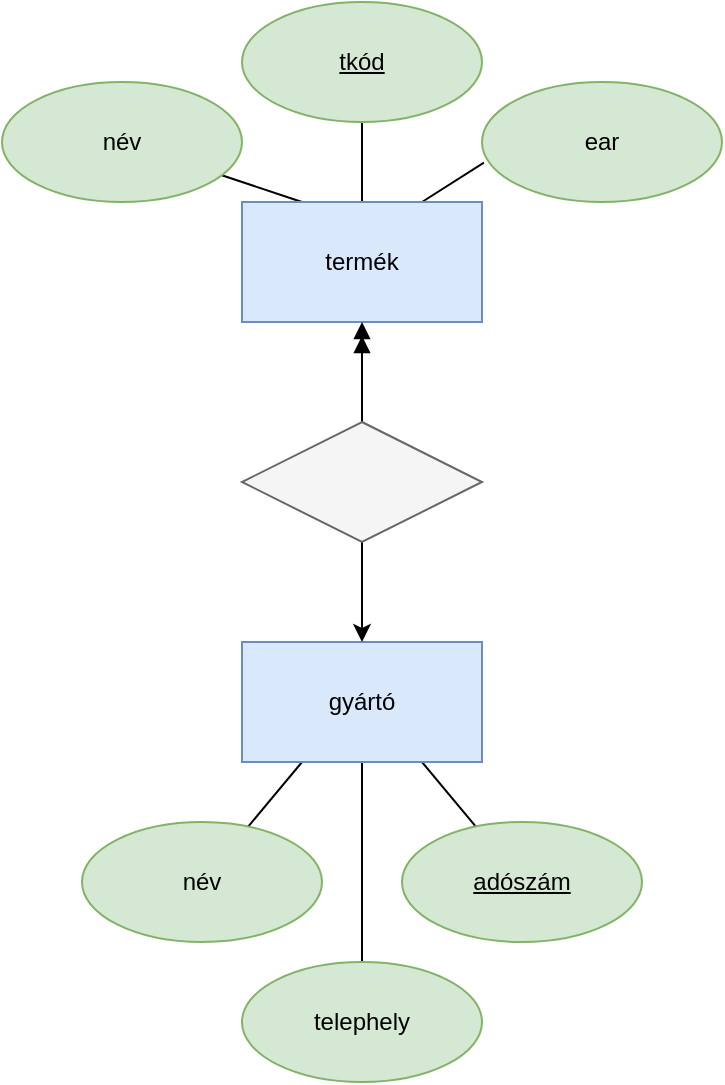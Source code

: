 <mxfile version="20.4.0" type="device"><diagram id="3Hn4xAxNsXAKJAQ3Ugm6" name="1 oldal"><mxGraphModel dx="865" dy="488" grid="1" gridSize="10" guides="1" tooltips="1" connect="1" arrows="1" fold="1" page="1" pageScale="1" pageWidth="827" pageHeight="1169" math="0" shadow="0"><root><mxCell id="0"/><mxCell id="1" parent="0"/><mxCell id="Jr_JVIh4iqFu1kXkExVv-23" style="edgeStyle=none;rounded=0;orthogonalLoop=1;jettySize=auto;html=1;exitX=0.25;exitY=0;exitDx=0;exitDy=0;endArrow=none;endFill=0;" edge="1" parent="1" source="Jr_JVIh4iqFu1kXkExVv-1" target="Jr_JVIh4iqFu1kXkExVv-22"><mxGeometry relative="1" as="geometry"/></mxCell><mxCell id="Jr_JVIh4iqFu1kXkExVv-24" style="edgeStyle=none;rounded=0;orthogonalLoop=1;jettySize=auto;html=1;exitX=0.5;exitY=0;exitDx=0;exitDy=0;entryX=0.5;entryY=1;entryDx=0;entryDy=0;endArrow=none;endFill=0;" edge="1" parent="1" source="Jr_JVIh4iqFu1kXkExVv-1" target="Jr_JVIh4iqFu1kXkExVv-20"><mxGeometry relative="1" as="geometry"/></mxCell><mxCell id="Jr_JVIh4iqFu1kXkExVv-25" style="edgeStyle=none;rounded=0;orthogonalLoop=1;jettySize=auto;html=1;exitX=0.75;exitY=0;exitDx=0;exitDy=0;entryX=0.008;entryY=0.672;entryDx=0;entryDy=0;entryPerimeter=0;endArrow=none;endFill=0;" edge="1" parent="1" source="Jr_JVIh4iqFu1kXkExVv-1" target="Jr_JVIh4iqFu1kXkExVv-21"><mxGeometry relative="1" as="geometry"/></mxCell><mxCell id="Jr_JVIh4iqFu1kXkExVv-1" value="termék" style="rounded=0;whiteSpace=wrap;html=1;fillColor=#dae8fc;strokeColor=#6c8ebf;" vertex="1" parent="1"><mxGeometry x="320" y="100" width="120" height="60" as="geometry"/></mxCell><mxCell id="Jr_JVIh4iqFu1kXkExVv-16" style="edgeStyle=none;rounded=0;orthogonalLoop=1;jettySize=auto;html=1;exitX=0.25;exitY=1;exitDx=0;exitDy=0;endArrow=none;endFill=0;" edge="1" parent="1" source="Jr_JVIh4iqFu1kXkExVv-2" target="Jr_JVIh4iqFu1kXkExVv-8"><mxGeometry relative="1" as="geometry"/></mxCell><mxCell id="Jr_JVIh4iqFu1kXkExVv-17" style="edgeStyle=none;rounded=0;orthogonalLoop=1;jettySize=auto;html=1;exitX=0.5;exitY=1;exitDx=0;exitDy=0;entryX=0.5;entryY=0;entryDx=0;entryDy=0;endArrow=none;endFill=0;" edge="1" parent="1" source="Jr_JVIh4iqFu1kXkExVv-2" target="Jr_JVIh4iqFu1kXkExVv-7"><mxGeometry relative="1" as="geometry"/></mxCell><mxCell id="Jr_JVIh4iqFu1kXkExVv-18" style="edgeStyle=none;rounded=0;orthogonalLoop=1;jettySize=auto;html=1;exitX=0.75;exitY=1;exitDx=0;exitDy=0;endArrow=none;endFill=0;" edge="1" parent="1" source="Jr_JVIh4iqFu1kXkExVv-2" target="Jr_JVIh4iqFu1kXkExVv-6"><mxGeometry relative="1" as="geometry"/></mxCell><mxCell id="Jr_JVIh4iqFu1kXkExVv-2" value="gyártó" style="rounded=0;whiteSpace=wrap;html=1;fillColor=#dae8fc;strokeColor=#6c8ebf;" vertex="1" parent="1"><mxGeometry x="320" y="320" width="120" height="60" as="geometry"/></mxCell><mxCell id="Jr_JVIh4iqFu1kXkExVv-4" style="edgeStyle=orthogonalEdgeStyle;rounded=0;orthogonalLoop=1;jettySize=auto;html=1;exitX=0.5;exitY=0;exitDx=0;exitDy=0;entryX=0.5;entryY=1;entryDx=0;entryDy=0;endArrow=doubleBlock;endFill=1;" edge="1" parent="1" source="Jr_JVIh4iqFu1kXkExVv-3" target="Jr_JVIh4iqFu1kXkExVv-1"><mxGeometry relative="1" as="geometry"/></mxCell><mxCell id="Jr_JVIh4iqFu1kXkExVv-5" style="edgeStyle=orthogonalEdgeStyle;rounded=0;orthogonalLoop=1;jettySize=auto;html=1;exitX=0.5;exitY=1;exitDx=0;exitDy=0;endArrow=classic;endFill=1;" edge="1" parent="1" source="Jr_JVIh4iqFu1kXkExVv-3" target="Jr_JVIh4iqFu1kXkExVv-2"><mxGeometry relative="1" as="geometry"/></mxCell><mxCell id="Jr_JVIh4iqFu1kXkExVv-3" value="" style="rhombus;whiteSpace=wrap;html=1;fillColor=#f5f5f5;fontColor=#333333;strokeColor=#666666;" vertex="1" parent="1"><mxGeometry x="320" y="210" width="120" height="60" as="geometry"/></mxCell><mxCell id="Jr_JVIh4iqFu1kXkExVv-6" value="&lt;u&gt;adószám&lt;/u&gt;" style="ellipse;whiteSpace=wrap;html=1;fillColor=#d5e8d4;strokeColor=#82b366;" vertex="1" parent="1"><mxGeometry x="400" y="410" width="120" height="60" as="geometry"/></mxCell><mxCell id="Jr_JVIh4iqFu1kXkExVv-7" value="telephely" style="ellipse;whiteSpace=wrap;html=1;fillColor=#d5e8d4;strokeColor=#82b366;" vertex="1" parent="1"><mxGeometry x="320" y="480" width="120" height="60" as="geometry"/></mxCell><mxCell id="Jr_JVIh4iqFu1kXkExVv-8" value="név" style="ellipse;whiteSpace=wrap;html=1;fillColor=#d5e8d4;strokeColor=#82b366;" vertex="1" parent="1"><mxGeometry x="240" y="410" width="120" height="60" as="geometry"/></mxCell><mxCell id="Jr_JVIh4iqFu1kXkExVv-14" style="rounded=0;orthogonalLoop=1;jettySize=auto;html=1;exitX=0.5;exitY=1;exitDx=0;exitDy=0;endArrow=none;endFill=0;" edge="1" parent="1" source="Jr_JVIh4iqFu1kXkExVv-2" target="Jr_JVIh4iqFu1kXkExVv-2"><mxGeometry relative="1" as="geometry"/></mxCell><mxCell id="Jr_JVIh4iqFu1kXkExVv-20" value="&lt;u&gt;tkód&lt;/u&gt;" style="ellipse;whiteSpace=wrap;html=1;fillColor=#d5e8d4;strokeColor=#82b366;" vertex="1" parent="1"><mxGeometry x="320" width="120" height="60" as="geometry"/></mxCell><mxCell id="Jr_JVIh4iqFu1kXkExVv-21" value="ear" style="ellipse;whiteSpace=wrap;html=1;fillColor=#d5e8d4;strokeColor=#82b366;" vertex="1" parent="1"><mxGeometry x="440" y="40" width="120" height="60" as="geometry"/></mxCell><mxCell id="Jr_JVIh4iqFu1kXkExVv-22" value="név" style="ellipse;whiteSpace=wrap;html=1;fillColor=#d5e8d4;strokeColor=#82b366;" vertex="1" parent="1"><mxGeometry x="200" y="40" width="120" height="60" as="geometry"/></mxCell></root></mxGraphModel></diagram></mxfile>